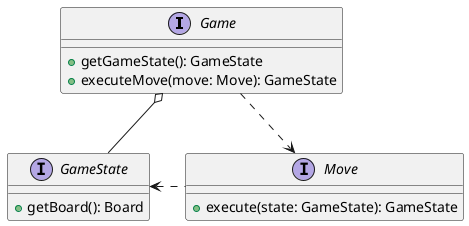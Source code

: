 @startuml sbags-class

interface Game {
    +getGameState(): GameState
    +executeMove(move: Move): GameState
}

interface Move {
    +execute(state: GameState): GameState
}

interface GameState {
    +getBoard(): Board
}

GameState <.right. Move
Game ..> Move
Game o-- GameState


@enduml